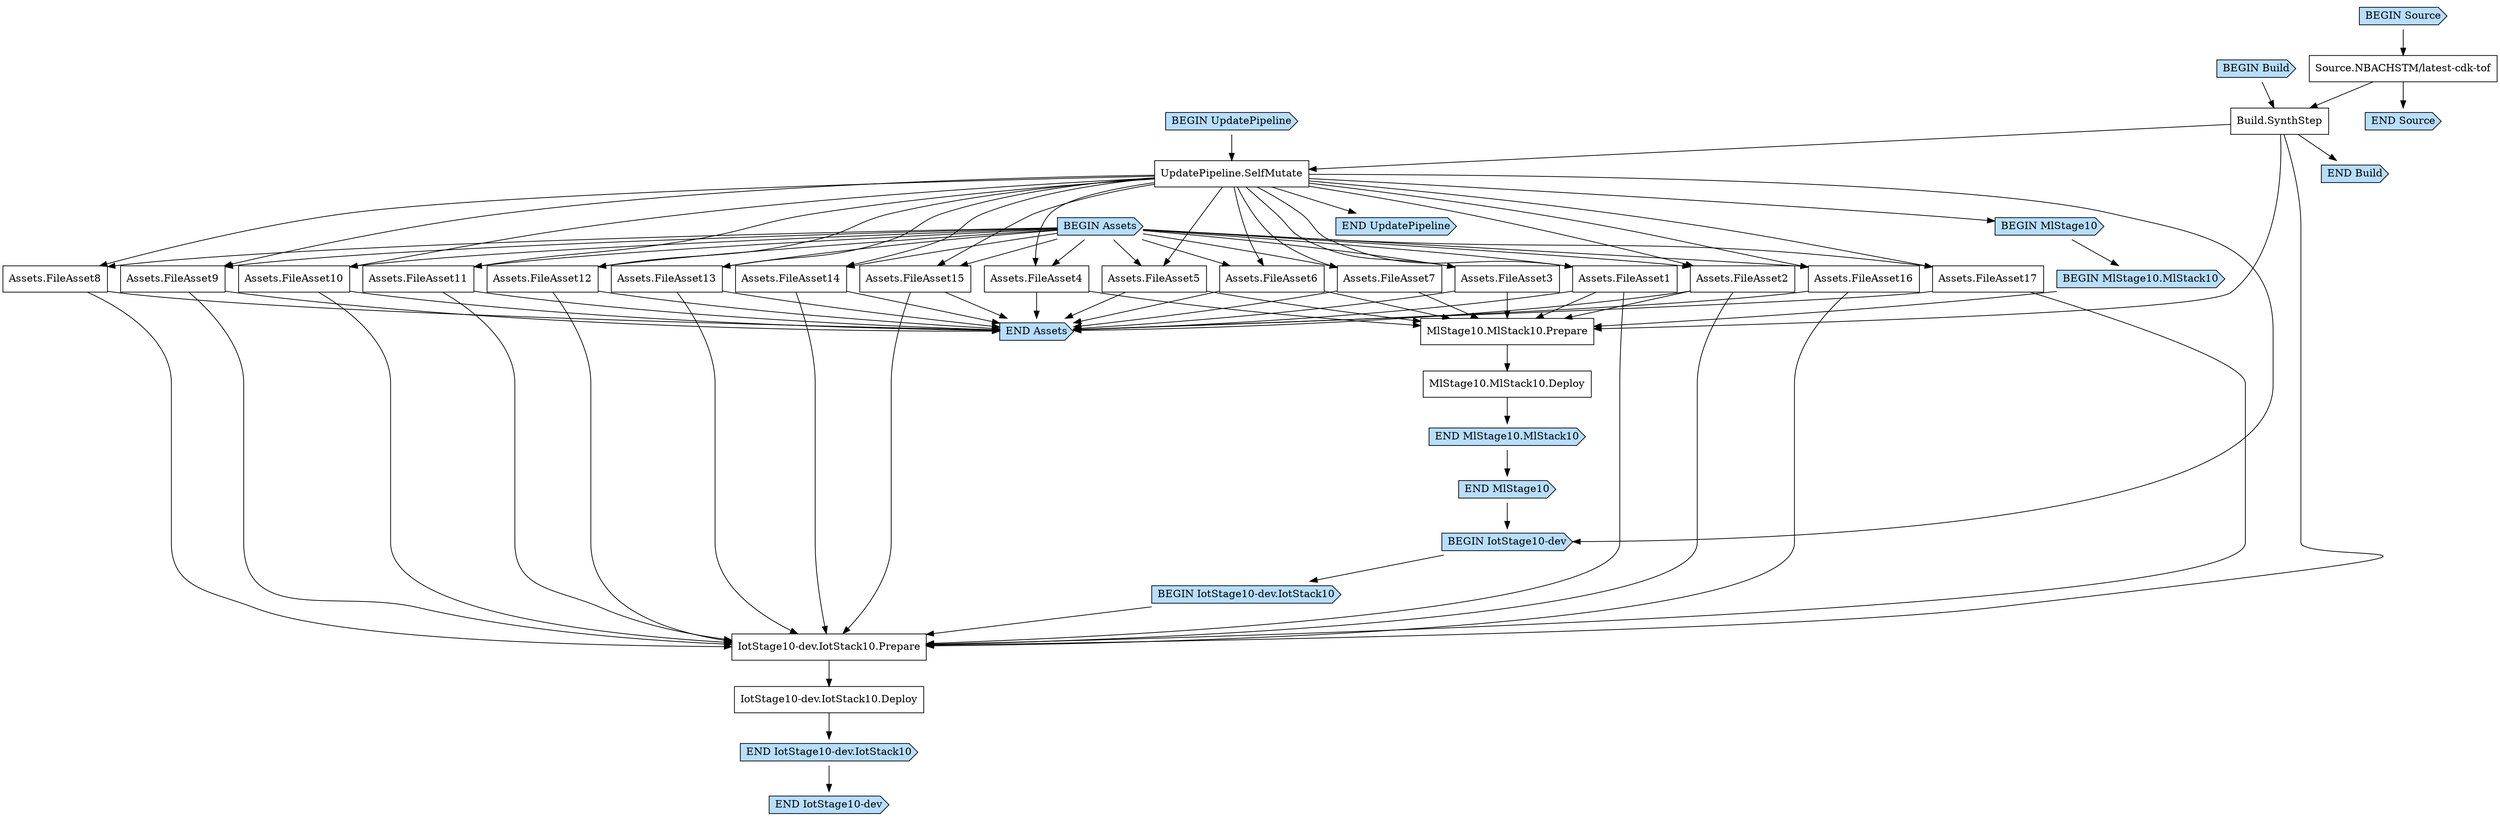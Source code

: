digraph G {
  # Arrows represent an "unlocks" relationship (opposite of dependency). So chosen
  # because the layout looks more natural that way.
  # To represent subgraph dependencies, subgraphs are represented by BEGIN/END nodes.
  # To render: `dot -Tsvg PipelineStack10Pipeline402E2831.dot > graph.svg`, open in a browser.
  node [shape="box"];
"BEGIN Build" [shape="cds", style="filled", fillcolor="#b7deff"];
"END Build" [shape="cds", style="filled", fillcolor="#b7deff"];
"Build.SynthStep";
"Source.NBACHSTM/latest-cdk-tof" -> "Build.SynthStep";
"BEGIN Build" -> "Build.SynthStep";
"Build.SynthStep" -> "END Build";
"BEGIN UpdatePipeline" [shape="cds", style="filled", fillcolor="#b7deff"];
"END UpdatePipeline" [shape="cds", style="filled", fillcolor="#b7deff"];
"UpdatePipeline.SelfMutate";
"Build.SynthStep" -> "UpdatePipeline.SelfMutate";
"BEGIN UpdatePipeline" -> "UpdatePipeline.SelfMutate";
"UpdatePipeline.SelfMutate" -> "END UpdatePipeline";
"BEGIN Assets" [shape="cds", style="filled", fillcolor="#b7deff"];
"END Assets" [shape="cds", style="filled", fillcolor="#b7deff"];
"Assets.FileAsset1";
"UpdatePipeline.SelfMutate" -> "Assets.FileAsset1";
"Assets.FileAsset2";
"UpdatePipeline.SelfMutate" -> "Assets.FileAsset2";
"Assets.FileAsset3";
"UpdatePipeline.SelfMutate" -> "Assets.FileAsset3";
"Assets.FileAsset4";
"UpdatePipeline.SelfMutate" -> "Assets.FileAsset4";
"Assets.FileAsset5";
"UpdatePipeline.SelfMutate" -> "Assets.FileAsset5";
"Assets.FileAsset6";
"UpdatePipeline.SelfMutate" -> "Assets.FileAsset6";
"Assets.FileAsset7";
"UpdatePipeline.SelfMutate" -> "Assets.FileAsset7";
"Assets.FileAsset8";
"UpdatePipeline.SelfMutate" -> "Assets.FileAsset8";
"Assets.FileAsset9";
"UpdatePipeline.SelfMutate" -> "Assets.FileAsset9";
"Assets.FileAsset10";
"UpdatePipeline.SelfMutate" -> "Assets.FileAsset10";
"Assets.FileAsset11";
"UpdatePipeline.SelfMutate" -> "Assets.FileAsset11";
"Assets.FileAsset12";
"UpdatePipeline.SelfMutate" -> "Assets.FileAsset12";
"Assets.FileAsset13";
"UpdatePipeline.SelfMutate" -> "Assets.FileAsset13";
"Assets.FileAsset14";
"UpdatePipeline.SelfMutate" -> "Assets.FileAsset14";
"Assets.FileAsset15";
"UpdatePipeline.SelfMutate" -> "Assets.FileAsset15";
"Assets.FileAsset16";
"UpdatePipeline.SelfMutate" -> "Assets.FileAsset16";
"Assets.FileAsset17";
"UpdatePipeline.SelfMutate" -> "Assets.FileAsset17";
"BEGIN Assets" -> "Assets.FileAsset1";
"BEGIN Assets" -> "Assets.FileAsset10";
"BEGIN Assets" -> "Assets.FileAsset11";
"BEGIN Assets" -> "Assets.FileAsset12";
"BEGIN Assets" -> "Assets.FileAsset13";
"BEGIN Assets" -> "Assets.FileAsset14";
"BEGIN Assets" -> "Assets.FileAsset15";
"BEGIN Assets" -> "Assets.FileAsset16";
"BEGIN Assets" -> "Assets.FileAsset17";
"BEGIN Assets" -> "Assets.FileAsset2";
"BEGIN Assets" -> "Assets.FileAsset3";
"BEGIN Assets" -> "Assets.FileAsset4";
"BEGIN Assets" -> "Assets.FileAsset5";
"BEGIN Assets" -> "Assets.FileAsset6";
"BEGIN Assets" -> "Assets.FileAsset7";
"BEGIN Assets" -> "Assets.FileAsset8";
"BEGIN Assets" -> "Assets.FileAsset9";
"Assets.FileAsset1" -> "END Assets";
"Assets.FileAsset10" -> "END Assets";
"Assets.FileAsset11" -> "END Assets";
"Assets.FileAsset12" -> "END Assets";
"Assets.FileAsset13" -> "END Assets";
"Assets.FileAsset14" -> "END Assets";
"Assets.FileAsset15" -> "END Assets";
"Assets.FileAsset16" -> "END Assets";
"Assets.FileAsset17" -> "END Assets";
"Assets.FileAsset2" -> "END Assets";
"Assets.FileAsset3" -> "END Assets";
"Assets.FileAsset4" -> "END Assets";
"Assets.FileAsset5" -> "END Assets";
"Assets.FileAsset6" -> "END Assets";
"Assets.FileAsset7" -> "END Assets";
"Assets.FileAsset8" -> "END Assets";
"Assets.FileAsset9" -> "END Assets";
"BEGIN MlStage10" [shape="cds", style="filled", fillcolor="#b7deff"];
"END MlStage10" [shape="cds", style="filled", fillcolor="#b7deff"];
"UpdatePipeline.SelfMutate" -> "BEGIN MlStage10";
"BEGIN MlStage10.MlStack10" [shape="cds", style="filled", fillcolor="#b7deff"];
"END MlStage10.MlStack10" [shape="cds", style="filled", fillcolor="#b7deff"];
"MlStage10.MlStack10.Deploy";
"MlStage10.MlStack10.Prepare" -> "MlStage10.MlStack10.Deploy";
"MlStage10.MlStack10.Prepare";
"Build.SynthStep" -> "MlStage10.MlStack10.Prepare";
"Assets.FileAsset1" -> "MlStage10.MlStack10.Prepare";
"Assets.FileAsset2" -> "MlStage10.MlStack10.Prepare";
"Assets.FileAsset3" -> "MlStage10.MlStack10.Prepare";
"Assets.FileAsset4" -> "MlStage10.MlStack10.Prepare";
"Assets.FileAsset5" -> "MlStage10.MlStack10.Prepare";
"Assets.FileAsset6" -> "MlStage10.MlStack10.Prepare";
"Assets.FileAsset7" -> "MlStage10.MlStack10.Prepare";
"BEGIN MlStage10.MlStack10" -> "MlStage10.MlStack10.Prepare";
"MlStage10.MlStack10.Deploy" -> "END MlStage10.MlStack10";
"BEGIN MlStage10" -> "BEGIN MlStage10.MlStack10";
"END MlStage10.MlStack10" -> "END MlStage10";
"BEGIN IotStage10-dev" [shape="cds", style="filled", fillcolor="#b7deff"];
"END IotStage10-dev" [shape="cds", style="filled", fillcolor="#b7deff"];
"UpdatePipeline.SelfMutate" -> "BEGIN IotStage10-dev";
"END MlStage10" -> "BEGIN IotStage10-dev";
"BEGIN IotStage10-dev.IotStack10" [shape="cds", style="filled", fillcolor="#b7deff"];
"END IotStage10-dev.IotStack10" [shape="cds", style="filled", fillcolor="#b7deff"];
"IotStage10-dev.IotStack10.Deploy";
"IotStage10-dev.IotStack10.Prepare" -> "IotStage10-dev.IotStack10.Deploy";
"IotStage10-dev.IotStack10.Prepare";
"Build.SynthStep" -> "IotStage10-dev.IotStack10.Prepare";
"Assets.FileAsset8" -> "IotStage10-dev.IotStack10.Prepare";
"Assets.FileAsset9" -> "IotStage10-dev.IotStack10.Prepare";
"Assets.FileAsset10" -> "IotStage10-dev.IotStack10.Prepare";
"Assets.FileAsset2" -> "IotStage10-dev.IotStack10.Prepare";
"Assets.FileAsset1" -> "IotStage10-dev.IotStack10.Prepare";
"Assets.FileAsset11" -> "IotStage10-dev.IotStack10.Prepare";
"Assets.FileAsset12" -> "IotStage10-dev.IotStack10.Prepare";
"Assets.FileAsset13" -> "IotStage10-dev.IotStack10.Prepare";
"Assets.FileAsset14" -> "IotStage10-dev.IotStack10.Prepare";
"Assets.FileAsset15" -> "IotStage10-dev.IotStack10.Prepare";
"Assets.FileAsset16" -> "IotStage10-dev.IotStack10.Prepare";
"Assets.FileAsset17" -> "IotStage10-dev.IotStack10.Prepare";
"BEGIN IotStage10-dev.IotStack10" -> "IotStage10-dev.IotStack10.Prepare";
"IotStage10-dev.IotStack10.Deploy" -> "END IotStage10-dev.IotStack10";
"BEGIN IotStage10-dev" -> "BEGIN IotStage10-dev.IotStack10";
"END IotStage10-dev.IotStack10" -> "END IotStage10-dev";
"BEGIN Source" [shape="cds", style="filled", fillcolor="#b7deff"];
"END Source" [shape="cds", style="filled", fillcolor="#b7deff"];
"Source.NBACHSTM/latest-cdk-tof";
"BEGIN Source" -> "Source.NBACHSTM/latest-cdk-tof";
"Source.NBACHSTM/latest-cdk-tof" -> "END Source";
}
